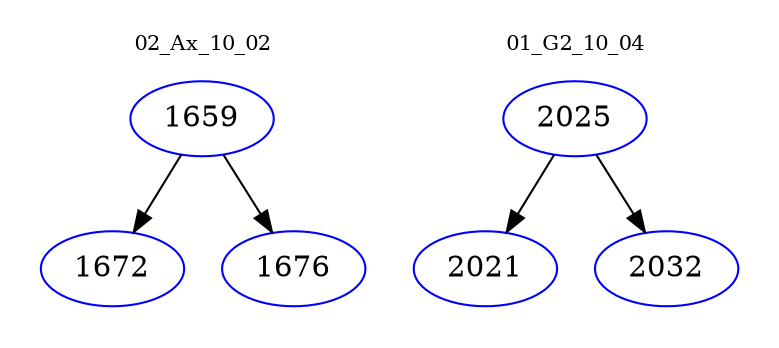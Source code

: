 digraph{
subgraph cluster_0 {
color = white
label = "02_Ax_10_02";
fontsize=10;
T0_1659 [label="1659", color="blue"]
T0_1659 -> T0_1672 [color="black"]
T0_1672 [label="1672", color="blue"]
T0_1659 -> T0_1676 [color="black"]
T0_1676 [label="1676", color="blue"]
}
subgraph cluster_1 {
color = white
label = "01_G2_10_04";
fontsize=10;
T1_2025 [label="2025", color="blue"]
T1_2025 -> T1_2021 [color="black"]
T1_2021 [label="2021", color="blue"]
T1_2025 -> T1_2032 [color="black"]
T1_2032 [label="2032", color="blue"]
}
}
